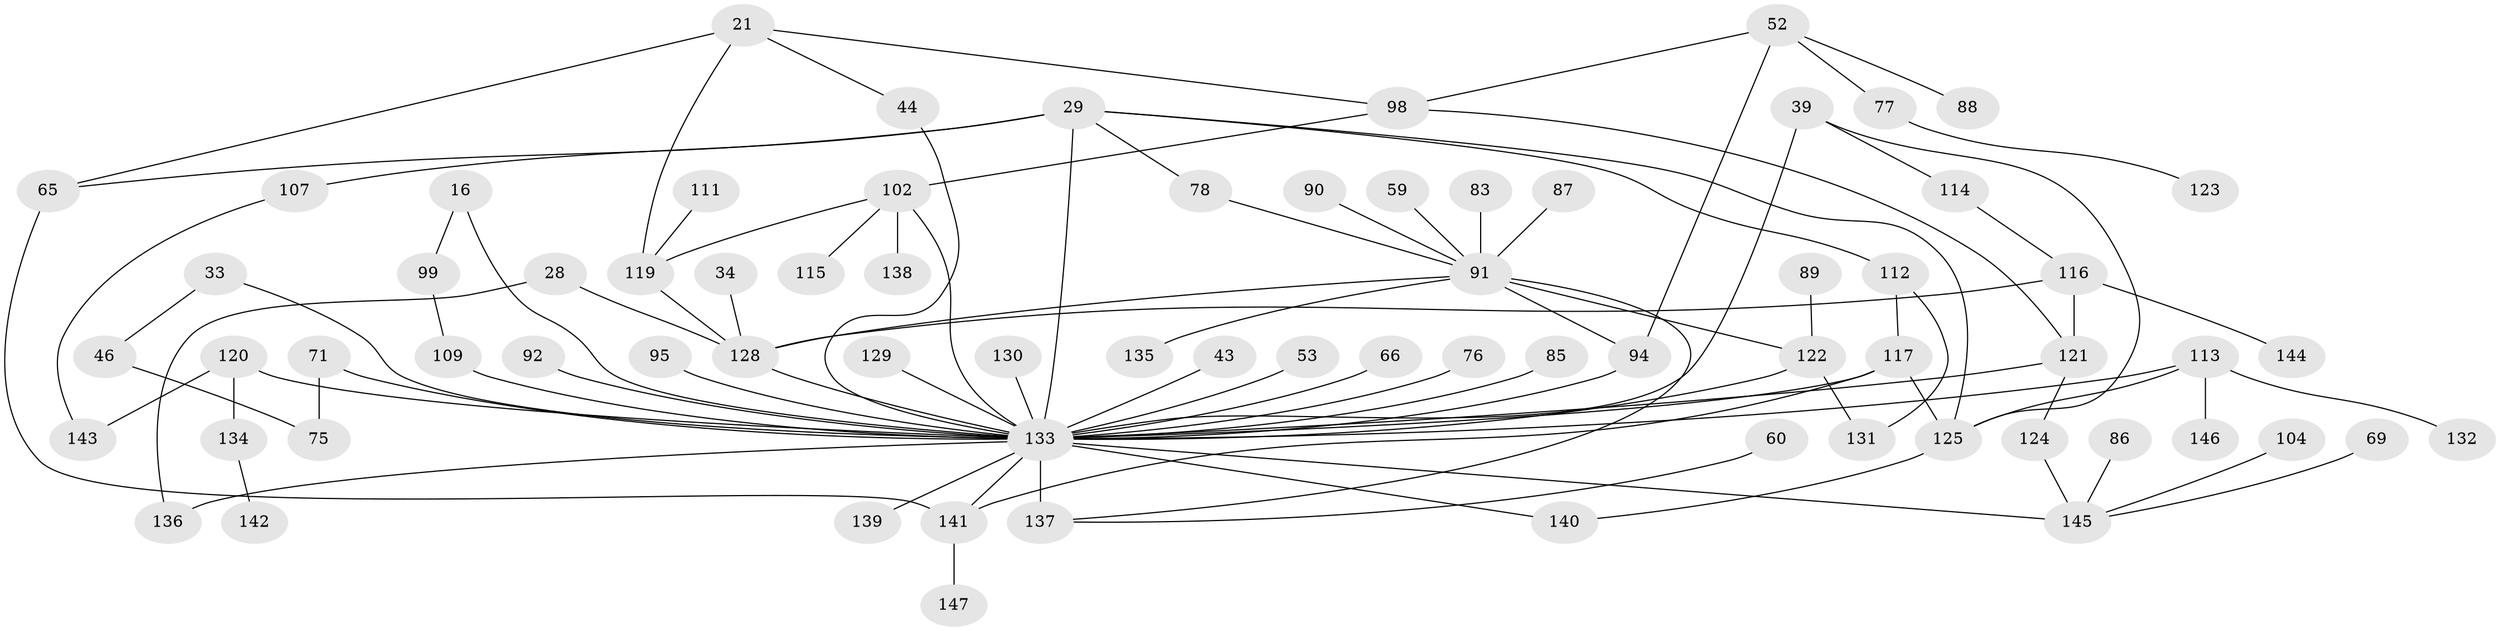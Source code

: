 // original degree distribution, {3: 0.1836734693877551, 9: 0.013605442176870748, 7: 0.02040816326530612, 4: 0.11564625850340136, 5: 0.061224489795918366, 2: 0.3197278911564626, 6: 0.034013605442176874, 1: 0.25170068027210885}
// Generated by graph-tools (version 1.1) at 2025/41/03/09/25 04:41:59]
// undirected, 73 vertices, 97 edges
graph export_dot {
graph [start="1"]
  node [color=gray90,style=filled];
  16;
  21;
  28;
  29 [super="+18"];
  33;
  34;
  39;
  43;
  44;
  46;
  52;
  53;
  59;
  60;
  65 [super="+49"];
  66;
  69;
  71;
  75;
  76;
  77;
  78;
  83;
  85;
  86;
  87;
  88;
  89;
  90;
  91 [super="+72+80"];
  92;
  94 [super="+32"];
  95;
  98 [super="+96"];
  99;
  102 [super="+70"];
  104;
  107;
  109;
  111;
  112;
  113 [super="+58+108"];
  114;
  115;
  116;
  117 [super="+9+93"];
  119 [super="+38"];
  120 [super="+41+84"];
  121;
  122 [super="+6+57"];
  123;
  124;
  125 [super="+100+82+105"];
  128 [super="+7+110+118"];
  129;
  130;
  131;
  132;
  133 [super="+3+97+106+127+74+126+45"];
  134;
  135;
  136;
  137 [super="+47+79"];
  138;
  139 [super="+37"];
  140;
  141 [super="+19"];
  142;
  143;
  144;
  145 [super="+55"];
  146;
  147;
  16 -- 99;
  16 -- 133;
  21 -- 44;
  21 -- 65;
  21 -- 119;
  21 -- 98;
  28 -- 136;
  28 -- 128;
  29 -- 107;
  29 -- 65;
  29 -- 112;
  29 -- 78;
  29 -- 133 [weight=3];
  29 -- 125;
  33 -- 46;
  33 -- 133;
  34 -- 128;
  39 -- 114;
  39 -- 125;
  39 -- 133 [weight=2];
  43 -- 133;
  44 -- 133;
  46 -- 75;
  52 -- 77;
  52 -- 88;
  52 -- 94;
  52 -- 98;
  53 -- 133;
  59 -- 91;
  60 -- 137;
  65 -- 141 [weight=2];
  66 -- 133;
  69 -- 145;
  71 -- 75;
  71 -- 133;
  76 -- 133;
  77 -- 123;
  78 -- 91;
  83 -- 91;
  85 -- 133;
  86 -- 145;
  87 -- 91;
  89 -- 122;
  90 -- 91;
  91 -- 128 [weight=2];
  91 -- 94 [weight=3];
  91 -- 137;
  91 -- 135;
  91 -- 122;
  92 -- 133;
  94 -- 133;
  95 -- 133;
  98 -- 102;
  98 -- 121;
  99 -- 109;
  102 -- 115;
  102 -- 138;
  102 -- 119;
  102 -- 133;
  104 -- 145;
  107 -- 143;
  109 -- 133;
  111 -- 119;
  112 -- 131;
  112 -- 117;
  113 -- 146;
  113 -- 133 [weight=2];
  113 -- 125;
  113 -- 132;
  114 -- 116;
  116 -- 121;
  116 -- 144;
  116 -- 128;
  117 -- 125 [weight=2];
  117 -- 141;
  117 -- 133 [weight=3];
  119 -- 128;
  120 -- 134;
  120 -- 133 [weight=2];
  120 -- 143;
  121 -- 124;
  121 -- 133;
  122 -- 131;
  122 -- 133;
  124 -- 145;
  125 -- 140;
  128 -- 133 [weight=9];
  129 -- 133;
  130 -- 133;
  133 -- 137 [weight=5];
  133 -- 145 [weight=2];
  133 -- 140;
  133 -- 141;
  133 -- 139 [weight=2];
  133 -- 136;
  134 -- 142;
  141 -- 147;
}
